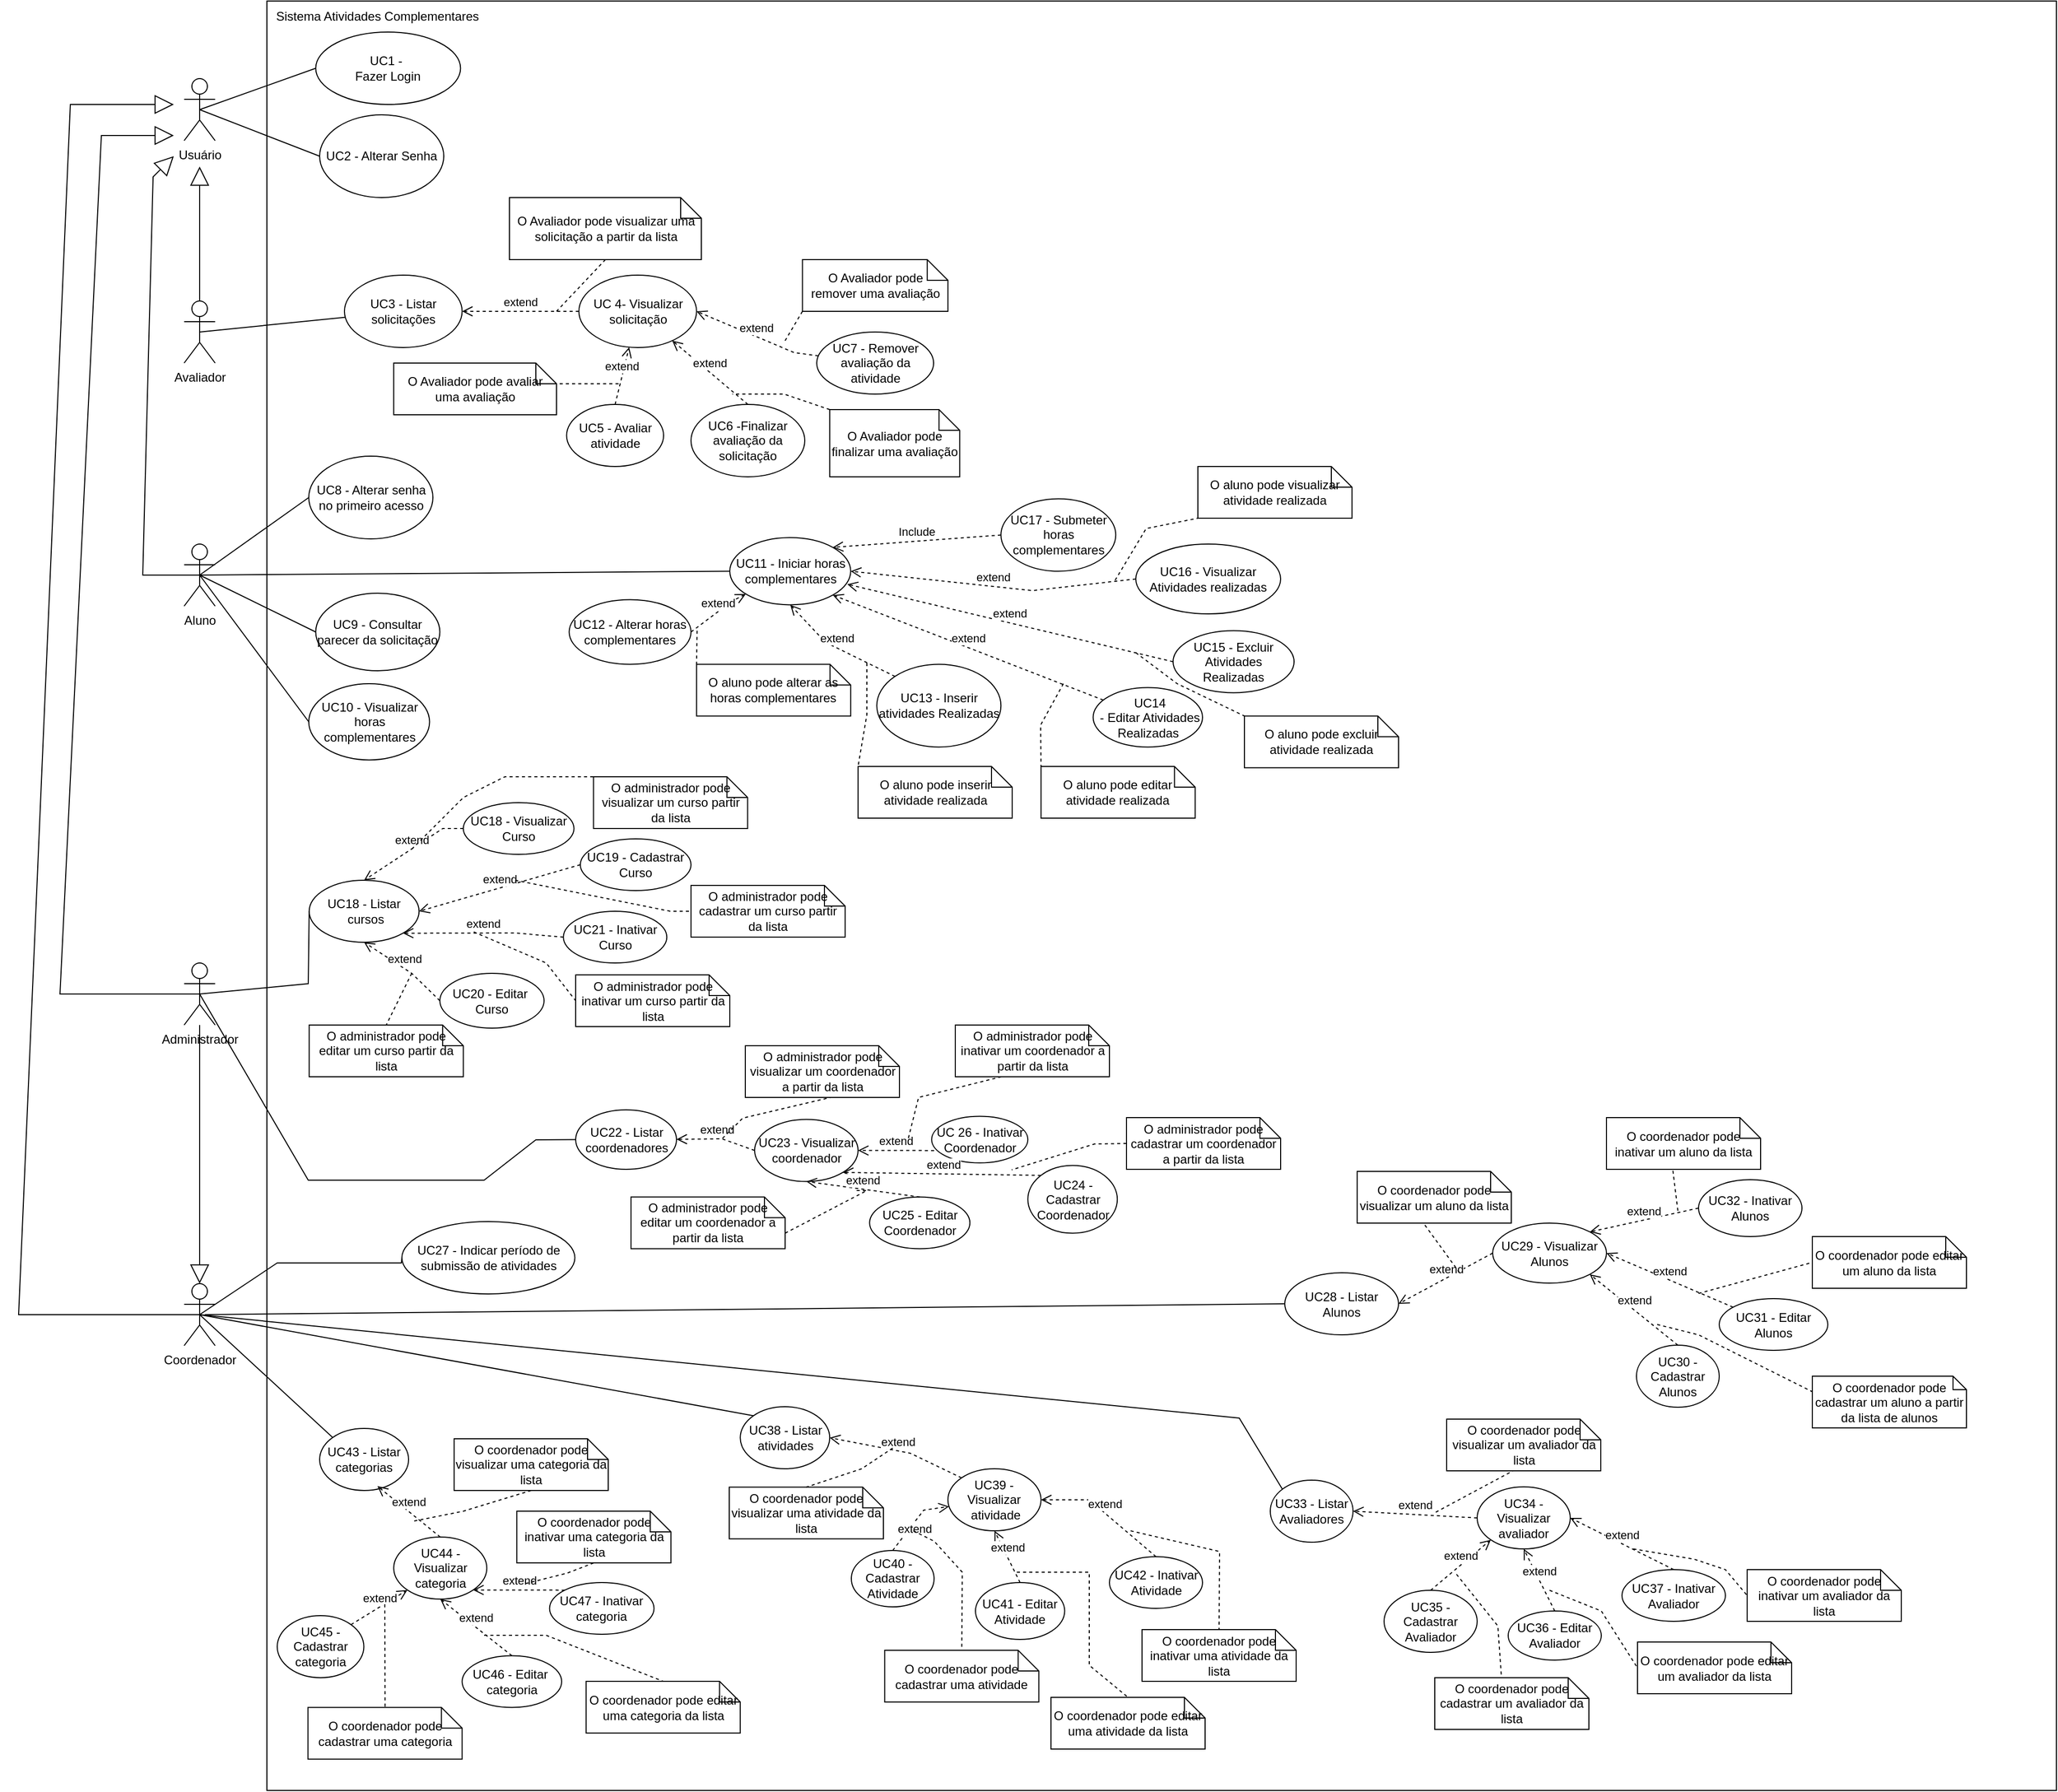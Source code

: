<mxfile version="26.2.14">
  <diagram name="Página-1" id="lKEfuA6IKY5HmcUoQjAZ">
    <mxGraphModel dx="1418" dy="1929" grid="1" gridSize="10" guides="1" tooltips="1" connect="1" arrows="1" fold="1" page="1" pageScale="1" pageWidth="827" pageHeight="1169" math="0" shadow="0">
      <root>
        <mxCell id="0" />
        <mxCell id="1" parent="0" />
        <mxCell id="CCGscqTeK3ZTNfMnBpyx-22" value="" style="whiteSpace=wrap;html=1;aspect=fixed;" parent="1" vertex="1">
          <mxGeometry x="320" y="-250" width="1730" height="1730" as="geometry" />
        </mxCell>
        <mxCell id="bWWshmXrRq2cFkP4rkLB-3" value="Aluno" style="shape=umlActor;verticalLabelPosition=bottom;verticalAlign=top;html=1;outlineConnect=0;" parent="1" vertex="1">
          <mxGeometry x="240" y="275" width="30" height="60" as="geometry" />
        </mxCell>
        <mxCell id="bWWshmXrRq2cFkP4rkLB-7" value="Administrador" style="shape=umlActor;verticalLabelPosition=bottom;verticalAlign=top;html=1;outlineConnect=0;" parent="1" vertex="1">
          <mxGeometry x="240" y="680" width="30" height="60" as="geometry" />
        </mxCell>
        <mxCell id="bWWshmXrRq2cFkP4rkLB-8" value="Coordenador" style="shape=umlActor;verticalLabelPosition=bottom;verticalAlign=top;html=1;outlineConnect=0;" parent="1" vertex="1">
          <mxGeometry x="240" y="990" width="30" height="60" as="geometry" />
        </mxCell>
        <mxCell id="bWWshmXrRq2cFkP4rkLB-11" value="Avaliador" style="shape=umlActor;verticalLabelPosition=bottom;verticalAlign=top;html=1;outlineConnect=0;" parent="1" vertex="1">
          <mxGeometry x="240" y="40" width="30" height="60" as="geometry" />
        </mxCell>
        <mxCell id="bWWshmXrRq2cFkP4rkLB-18" value="&lt;span style=&quot;background-color: transparent; color: light-dark(rgb(0, 0, 0), rgb(255, 255, 255));&quot;&gt;UC18&lt;/span&gt;&lt;span style=&quot;background-color: transparent; color: light-dark(rgb(0, 0, 0), rgb(255, 255, 255));&quot;&gt;&amp;nbsp;- Listar&lt;/span&gt;&lt;div&gt;&lt;div&gt;&lt;span style=&quot;background-color: transparent; color: light-dark(rgb(0, 0, 0), rgb(255, 255, 255));&quot;&gt;&amp;nbsp;cursos&lt;/span&gt;&lt;/div&gt;&lt;/div&gt;" style="ellipse;whiteSpace=wrap;html=1;" parent="1" vertex="1">
          <mxGeometry x="360.88" y="600" width="106.25" height="60" as="geometry" />
        </mxCell>
        <mxCell id="bWWshmXrRq2cFkP4rkLB-19" value="&lt;span style=&quot;background-color: transparent; color: light-dark(rgb(0, 0, 0), rgb(255, 255, 255));&quot;&gt;UC23 - Visualizar coordenador&lt;/span&gt;" style="ellipse;whiteSpace=wrap;html=1;" parent="1" vertex="1">
          <mxGeometry x="791.5" y="831.25" width="100" height="60" as="geometry" />
        </mxCell>
        <mxCell id="bWWshmXrRq2cFkP4rkLB-22" value="UC44 - Visualizar categoria" style="ellipse;whiteSpace=wrap;html=1;" parent="1" vertex="1">
          <mxGeometry x="442.62" y="1235" width="90" height="60" as="geometry" />
        </mxCell>
        <mxCell id="bWWshmXrRq2cFkP4rkLB-29" value="UC34 - Visualizar avaliador" style="ellipse;whiteSpace=wrap;html=1;" parent="1" vertex="1">
          <mxGeometry x="1490" y="1186.5" width="90" height="60" as="geometry" />
        </mxCell>
        <mxCell id="bWWshmXrRq2cFkP4rkLB-31" value="UC27&lt;span style=&quot;background-color: transparent; color: light-dark(rgb(0, 0, 0), rgb(255, 255, 255));&quot;&gt;&amp;nbsp;- Indicar período de submissão de atividades&lt;/span&gt;" style="ellipse;whiteSpace=wrap;html=1;" parent="1" vertex="1">
          <mxGeometry x="450.5" y="930" width="167.25" height="70" as="geometry" />
        </mxCell>
        <mxCell id="bWWshmXrRq2cFkP4rkLB-33" value="UC11 - Iniciar horas complementares" style="ellipse;whiteSpace=wrap;html=1;" parent="1" vertex="1">
          <mxGeometry x="767.5" y="268.75" width="116.88" height="65" as="geometry" />
        </mxCell>
        <mxCell id="bWWshmXrRq2cFkP4rkLB-35" value="UC3 - Listar solicitações" style="ellipse;whiteSpace=wrap;html=1;" parent="1" vertex="1">
          <mxGeometry x="394.99" y="15" width="113.75" height="70" as="geometry" />
        </mxCell>
        <mxCell id="uQtxAWWseBeDYJraRtTC-1" value="UC12 - Alterar horas complementares" style="ellipse;whiteSpace=wrap;html=1;" parent="1" vertex="1">
          <mxGeometry x="612.22" y="328.75" width="117.78" height="62.5" as="geometry" />
        </mxCell>
        <mxCell id="uQtxAWWseBeDYJraRtTC-7" value="UC17 - Submeter horas complementares" style="ellipse;whiteSpace=wrap;html=1;" parent="1" vertex="1">
          <mxGeometry x="1029.63" y="231.25" width="111" height="70" as="geometry" />
        </mxCell>
        <mxCell id="uQtxAWWseBeDYJraRtTC-9" value="UC22 - Listar coordenadores" style="ellipse;whiteSpace=wrap;html=1;" parent="1" vertex="1">
          <mxGeometry x="618.5" y="822" width="97.5" height="57.5" as="geometry" />
        </mxCell>
        <mxCell id="OMD0r5iE2W1QHZaav-Kl-3" value="" style="endArrow=none;html=1;rounded=0;entryX=0.5;entryY=0.5;entryDx=0;entryDy=0;entryPerimeter=0;" parent="1" source="bWWshmXrRq2cFkP4rkLB-35" target="bWWshmXrRq2cFkP4rkLB-11" edge="1">
          <mxGeometry width="50" height="50" relative="1" as="geometry">
            <mxPoint x="290" y="65" as="sourcePoint" />
            <mxPoint x="150" y="71" as="targetPoint" />
            <Array as="points" />
          </mxGeometry>
        </mxCell>
        <mxCell id="CCGscqTeK3ZTNfMnBpyx-1" value="UC5 - Avaliar atividade" style="ellipse;whiteSpace=wrap;html=1;" parent="1" vertex="1">
          <mxGeometry x="609.75" y="140" width="93.75" height="60" as="geometry" />
        </mxCell>
        <mxCell id="CCGscqTeK3ZTNfMnBpyx-2" value="UC6 -Finalizar avaliação da solicitação" style="ellipse;whiteSpace=wrap;html=1;" parent="1" vertex="1">
          <mxGeometry x="730" y="140" width="110" height="70" as="geometry" />
        </mxCell>
        <mxCell id="CCGscqTeK3ZTNfMnBpyx-3" value="UC7 - Remover avaliação da atividade" style="ellipse;whiteSpace=wrap;html=1;" parent="1" vertex="1">
          <mxGeometry x="851.55" y="70" width="113" height="60" as="geometry" />
        </mxCell>
        <mxCell id="-yoFwPvrBQscrRqspG_J-4" value="UC46 - Editar&amp;nbsp;&lt;div&gt;categoria&lt;/div&gt;" style="ellipse;whiteSpace=wrap;html=1;" parent="1" vertex="1">
          <mxGeometry x="508.74" y="1349.75" width="96.25" height="50" as="geometry" />
        </mxCell>
        <mxCell id="-yoFwPvrBQscrRqspG_J-5" value="UC45 - Cadastrar categoria" style="ellipse;whiteSpace=wrap;html=1;" parent="1" vertex="1">
          <mxGeometry x="330" y="1311" width="83.75" height="60" as="geometry" />
        </mxCell>
        <mxCell id="-yoFwPvrBQscrRqspG_J-6" value="&lt;div&gt;UC47 - Inativar categoria&lt;/div&gt;" style="ellipse;whiteSpace=wrap;html=1;" parent="1" vertex="1">
          <mxGeometry x="593.26" y="1279" width="101" height="50" as="geometry" />
        </mxCell>
        <mxCell id="-yoFwPvrBQscrRqspG_J-17" value="UC41 - Editar&lt;div&gt;Atividade&lt;/div&gt;" style="ellipse;whiteSpace=wrap;html=1;" parent="1" vertex="1">
          <mxGeometry x="1005" y="1279" width="86.25" height="55" as="geometry" />
        </mxCell>
        <mxCell id="-yoFwPvrBQscrRqspG_J-20" value="UC40 - Cadastrar&lt;div&gt;Atividade&lt;/div&gt;" style="ellipse;whiteSpace=wrap;html=1;" parent="1" vertex="1">
          <mxGeometry x="885" y="1248" width="80" height="54.5" as="geometry" />
        </mxCell>
        <mxCell id="-yoFwPvrBQscrRqspG_J-21" value="UC42 - Inativar&lt;br&gt;&lt;div&gt;Atividade&lt;/div&gt;" style="ellipse;whiteSpace=wrap;html=1;" parent="1" vertex="1">
          <mxGeometry x="1134.5" y="1254" width="90" height="50" as="geometry" />
        </mxCell>
        <mxCell id="-yoFwPvrBQscrRqspG_J-40" value="UC36 - Editar&lt;div&gt;Avaliador&lt;/div&gt;" style="ellipse;whiteSpace=wrap;html=1;" parent="1" vertex="1">
          <mxGeometry x="1520" y="1306.5" width="90" height="47.5" as="geometry" />
        </mxCell>
        <mxCell id="-yoFwPvrBQscrRqspG_J-41" value="UC35 - Cadastrar&lt;div&gt;Avaliador&lt;/div&gt;" style="ellipse;whiteSpace=wrap;html=1;" parent="1" vertex="1">
          <mxGeometry x="1400" y="1286.5" width="90" height="60" as="geometry" />
        </mxCell>
        <mxCell id="-yoFwPvrBQscrRqspG_J-42" value="UC37 - Inativar&lt;br&gt;&lt;div&gt;Avaliador&lt;/div&gt;" style="ellipse;whiteSpace=wrap;html=1;" parent="1" vertex="1">
          <mxGeometry x="1630" y="1266.5" width="100" height="50" as="geometry" />
        </mxCell>
        <mxCell id="-yoFwPvrBQscrRqspG_J-49" value="UC25 - Editar Coordenador" style="ellipse;whiteSpace=wrap;html=1;" parent="1" vertex="1">
          <mxGeometry x="902.64" y="906.25" width="97" height="50" as="geometry" />
        </mxCell>
        <mxCell id="-yoFwPvrBQscrRqspG_J-50" value="UC24 - Cadastrar Coordenador" style="ellipse;whiteSpace=wrap;html=1;" parent="1" vertex="1">
          <mxGeometry x="1055.64" y="875.75" width="86.5" height="65.5" as="geometry" />
        </mxCell>
        <mxCell id="-yoFwPvrBQscrRqspG_J-51" value="UC 26 - Inativar&lt;div&gt;&lt;span style=&quot;background-color: transparent; color: light-dark(rgb(0, 0, 0), rgb(255, 255, 255));&quot;&gt;Coordenador&lt;/span&gt;&lt;/div&gt;" style="ellipse;whiteSpace=wrap;html=1;" parent="1" vertex="1">
          <mxGeometry x="962.64" y="828.25" width="93" height="45" as="geometry" />
        </mxCell>
        <mxCell id="-yoFwPvrBQscrRqspG_J-60" value="UC20&lt;span style=&quot;background-color: transparent; color: light-dark(rgb(0, 0, 0), rgb(255, 255, 255));&quot;&gt;&amp;nbsp;- Editar&amp;nbsp;&lt;/span&gt;&lt;div&gt;&lt;div&gt;Curso&lt;/div&gt;&lt;/div&gt;" style="ellipse;whiteSpace=wrap;html=1;" parent="1" vertex="1">
          <mxGeometry x="487.22" y="690" width="100.75" height="53" as="geometry" />
        </mxCell>
        <mxCell id="-yoFwPvrBQscrRqspG_J-61" value="UC19&lt;span style=&quot;background-color: transparent; color: light-dark(rgb(0, 0, 0), rgb(255, 255, 255));&quot;&gt;&amp;nbsp;- Cadastrar&lt;/span&gt;&lt;div&gt;&lt;div&gt;Curso&lt;/div&gt;&lt;/div&gt;" style="ellipse;whiteSpace=wrap;html=1;" parent="1" vertex="1">
          <mxGeometry x="623" y="560" width="107" height="50" as="geometry" />
        </mxCell>
        <mxCell id="-yoFwPvrBQscrRqspG_J-62" value="UC21 - Inativar&lt;div&gt;&lt;div&gt;Curso&lt;/div&gt;&lt;/div&gt;" style="ellipse;whiteSpace=wrap;html=1;" parent="1" vertex="1">
          <mxGeometry x="606.63" y="630" width="100" height="50" as="geometry" />
        </mxCell>
        <mxCell id="-yoFwPvrBQscrRqspG_J-79" value="UC10 - Visualizar horas complementares" style="ellipse;whiteSpace=wrap;html=1;" parent="1" vertex="1">
          <mxGeometry x="360.5" y="410" width="116.75" height="73.75" as="geometry" />
        </mxCell>
        <mxCell id="gI51SIQM05FjkFTlWWCt-1" style="edgeStyle=orthogonalEdgeStyle;rounded=0;orthogonalLoop=1;jettySize=auto;html=1;exitX=0.5;exitY=1;exitDx=0;exitDy=0;" parent="1" edge="1">
          <mxGeometry relative="1" as="geometry">
            <mxPoint x="1098.37" y="-20.0" as="sourcePoint" />
            <mxPoint x="1098.37" y="-20.0" as="targetPoint" />
          </mxGeometry>
        </mxCell>
        <mxCell id="gI51SIQM05FjkFTlWWCt-9" value="UC9 - Consultar parecer da solicitação" style="ellipse;whiteSpace=wrap;html=1;" parent="1" vertex="1">
          <mxGeometry x="367.22" y="322.5" width="120" height="75" as="geometry" />
        </mxCell>
        <mxCell id="9pl-VTxWgK47KkGAngoo-16" value="Sistema Atividades Complementares" style="text;html=1;align=center;verticalAlign=middle;whiteSpace=wrap;rounded=0;" parent="1" vertex="1">
          <mxGeometry x="322.22" y="-250" width="210" height="30" as="geometry" />
        </mxCell>
        <mxCell id="8u0rH5F0qFCnxMerEPqZ-1" value="Usuário" style="shape=umlActor;verticalLabelPosition=bottom;verticalAlign=top;html=1;outlineConnect=0;" parent="1" vertex="1">
          <mxGeometry x="240" y="-175" width="30" height="60" as="geometry" />
        </mxCell>
        <mxCell id="8u0rH5F0qFCnxMerEPqZ-4" value="UC13 - Inserir atividades Realizadas" style="ellipse;whiteSpace=wrap;html=1;" parent="1" vertex="1">
          <mxGeometry x="909.63" y="391.25" width="120" height="80" as="geometry" />
        </mxCell>
        <mxCell id="8u0rH5F0qFCnxMerEPqZ-11" value="UC29 - Visualizar Alunos" style="ellipse;whiteSpace=wrap;html=1;" parent="1" vertex="1">
          <mxGeometry x="1505" y="931.5" width="110" height="58" as="geometry" />
        </mxCell>
        <mxCell id="8u0rH5F0qFCnxMerEPqZ-13" value="UC31 - Editar&lt;div&gt;Alunos&lt;/div&gt;" style="ellipse;whiteSpace=wrap;html=1;" parent="1" vertex="1">
          <mxGeometry x="1724" y="1004.5" width="105" height="50" as="geometry" />
        </mxCell>
        <mxCell id="8u0rH5F0qFCnxMerEPqZ-14" value="UC30 - Cadastrar&lt;div&gt;Alunos&lt;/div&gt;" style="ellipse;whiteSpace=wrap;html=1;" parent="1" vertex="1">
          <mxGeometry x="1644" y="1049.5" width="80" height="60" as="geometry" />
        </mxCell>
        <mxCell id="8u0rH5F0qFCnxMerEPqZ-15" value="UC32 - Inativar&lt;div&gt;Alunos&lt;/div&gt;" style="ellipse;whiteSpace=wrap;html=1;" parent="1" vertex="1">
          <mxGeometry x="1704" y="889.5" width="100" height="55" as="geometry" />
        </mxCell>
        <mxCell id="8u0rH5F0qFCnxMerEPqZ-26" value="&amp;nbsp;UC14&lt;div&gt;&amp;nbsp;- Editar Atividades Realizadas&lt;/div&gt;" style="ellipse;whiteSpace=wrap;html=1;" parent="1" vertex="1">
          <mxGeometry x="1118.75" y="413.75" width="105.75" height="57.5" as="geometry" />
        </mxCell>
        <mxCell id="8u0rH5F0qFCnxMerEPqZ-27" value="UC16 - Visualizar Atividades realizadas" style="ellipse;whiteSpace=wrap;html=1;" parent="1" vertex="1">
          <mxGeometry x="1160" y="275" width="140" height="67.5" as="geometry" />
        </mxCell>
        <mxCell id="8u0rH5F0qFCnxMerEPqZ-28" value="UC15 - Excluir Atividades Realizadas" style="ellipse;whiteSpace=wrap;html=1;" parent="1" vertex="1">
          <mxGeometry x="1196.02" y="358.75" width="117" height="60" as="geometry" />
        </mxCell>
        <mxCell id="8u0rH5F0qFCnxMerEPqZ-39" value="UC1 -&amp;nbsp;&lt;div&gt;Fazer Login&lt;/div&gt;" style="ellipse;whiteSpace=wrap;html=1;" parent="1" vertex="1">
          <mxGeometry x="367.22" y="-220" width="140" height="70" as="geometry" />
        </mxCell>
        <mxCell id="2doU3As-oRjPvJJeiD76-1" value="UC 4- Visualizar solicitação" style="ellipse;whiteSpace=wrap;html=1;" parent="1" vertex="1">
          <mxGeometry x="621.63" y="15" width="113.75" height="70" as="geometry" />
        </mxCell>
        <mxCell id="2doU3As-oRjPvJJeiD76-4" value="e&lt;span style=&quot;background-color: light-dark(#ffffff, var(--ge-dark-color, #121212)); color: light-dark(rgb(0, 0, 0), rgb(255, 255, 255));&quot;&gt;xtend&lt;/span&gt;" style="html=1;verticalAlign=bottom;endArrow=open;dashed=1;endSize=8;curved=0;rounded=0;entryX=1;entryY=0.5;entryDx=0;entryDy=0;" parent="1" source="CCGscqTeK3ZTNfMnBpyx-3" target="2doU3As-oRjPvJJeiD76-1" edge="1">
          <mxGeometry relative="1" as="geometry">
            <mxPoint x="870" y="600" as="sourcePoint" />
            <mxPoint x="790" y="600" as="targetPoint" />
            <Array as="points">
              <mxPoint x="830" y="90" />
            </Array>
          </mxGeometry>
        </mxCell>
        <mxCell id="2doU3As-oRjPvJJeiD76-5" value="extend" style="html=1;verticalAlign=bottom;endArrow=open;dashed=1;endSize=8;curved=0;rounded=0;exitX=0.5;exitY=0;exitDx=0;exitDy=0;" parent="1" source="CCGscqTeK3ZTNfMnBpyx-2" target="2doU3As-oRjPvJJeiD76-1" edge="1">
          <mxGeometry relative="1" as="geometry">
            <mxPoint x="870" y="600" as="sourcePoint" />
            <mxPoint x="790" y="600" as="targetPoint" />
          </mxGeometry>
        </mxCell>
        <mxCell id="2doU3As-oRjPvJJeiD76-6" value="extend" style="html=1;verticalAlign=bottom;endArrow=open;dashed=1;endSize=8;curved=0;rounded=0;exitX=0.5;exitY=0;exitDx=0;exitDy=0;" parent="1" source="CCGscqTeK3ZTNfMnBpyx-1" target="2doU3As-oRjPvJJeiD76-1" edge="1">
          <mxGeometry x="-0.006" relative="1" as="geometry">
            <mxPoint x="870" y="600" as="sourcePoint" />
            <mxPoint x="790" y="600" as="targetPoint" />
            <mxPoint as="offset" />
          </mxGeometry>
        </mxCell>
        <mxCell id="2doU3As-oRjPvJJeiD76-9" value="" style="endArrow=none;html=1;rounded=0;exitX=0.5;exitY=0.5;exitDx=0;exitDy=0;exitPerimeter=0;entryX=0;entryY=0.5;entryDx=0;entryDy=0;" parent="1" source="bWWshmXrRq2cFkP4rkLB-3" target="bWWshmXrRq2cFkP4rkLB-33" edge="1">
          <mxGeometry width="50" height="50" relative="1" as="geometry">
            <mxPoint x="800" y="630" as="sourcePoint" />
            <mxPoint x="850" y="580" as="targetPoint" />
            <Array as="points" />
          </mxGeometry>
        </mxCell>
        <mxCell id="2doU3As-oRjPvJJeiD76-10" value="extend" style="html=1;verticalAlign=bottom;endArrow=open;dashed=1;endSize=8;curved=0;rounded=0;exitX=1;exitY=0.5;exitDx=0;exitDy=0;" parent="1" source="uQtxAWWseBeDYJraRtTC-1" target="bWWshmXrRq2cFkP4rkLB-33" edge="1">
          <mxGeometry relative="1" as="geometry">
            <mxPoint x="1667.38" y="468.75" as="sourcePoint" />
            <mxPoint x="1587.38" y="468.75" as="targetPoint" />
            <Array as="points">
              <mxPoint x="770" y="330" />
            </Array>
          </mxGeometry>
        </mxCell>
        <mxCell id="2doU3As-oRjPvJJeiD76-11" value="extend" style="html=1;verticalAlign=bottom;endArrow=open;dashed=1;endSize=8;curved=0;rounded=0;entryX=0.5;entryY=1;entryDx=0;entryDy=0;exitX=0;exitY=0;exitDx=0;exitDy=0;" parent="1" source="8u0rH5F0qFCnxMerEPqZ-4" target="bWWshmXrRq2cFkP4rkLB-33" edge="1">
          <mxGeometry relative="1" as="geometry">
            <mxPoint x="1667.38" y="468.75" as="sourcePoint" />
            <mxPoint x="1587.38" y="468.75" as="targetPoint" />
            <Array as="points">
              <mxPoint x="860" y="370" />
            </Array>
          </mxGeometry>
        </mxCell>
        <mxCell id="2doU3As-oRjPvJJeiD76-14" value="extend" style="html=1;verticalAlign=bottom;endArrow=open;dashed=1;endSize=8;curved=0;rounded=0;entryX=1;entryY=1;entryDx=0;entryDy=0;" parent="1" source="8u0rH5F0qFCnxMerEPqZ-26" target="bWWshmXrRq2cFkP4rkLB-33" edge="1">
          <mxGeometry relative="1" as="geometry">
            <mxPoint x="1667.38" y="538.75" as="sourcePoint" />
            <mxPoint x="1587.38" y="538.75" as="targetPoint" />
          </mxGeometry>
        </mxCell>
        <mxCell id="2doU3As-oRjPvJJeiD76-15" value="extend" style="html=1;verticalAlign=bottom;endArrow=open;dashed=1;endSize=8;curved=0;rounded=0;exitX=0;exitY=0.5;exitDx=0;exitDy=0;entryX=0.972;entryY=0.694;entryDx=0;entryDy=0;entryPerimeter=0;" parent="1" source="8u0rH5F0qFCnxMerEPqZ-28" target="bWWshmXrRq2cFkP4rkLB-33" edge="1">
          <mxGeometry x="0.004" relative="1" as="geometry">
            <mxPoint x="1667.38" y="538.75" as="sourcePoint" />
            <mxPoint x="1327.38" y="238.75" as="targetPoint" />
            <mxPoint as="offset" />
          </mxGeometry>
        </mxCell>
        <mxCell id="2doU3As-oRjPvJJeiD76-16" value="extend" style="html=1;verticalAlign=bottom;endArrow=open;dashed=1;endSize=8;curved=0;rounded=0;exitX=0;exitY=0.5;exitDx=0;exitDy=0;entryX=1;entryY=0.5;entryDx=0;entryDy=0;" parent="1" source="8u0rH5F0qFCnxMerEPqZ-27" target="bWWshmXrRq2cFkP4rkLB-33" edge="1">
          <mxGeometry relative="1" as="geometry">
            <mxPoint x="1667.38" y="538.75" as="sourcePoint" />
            <mxPoint x="1587.38" y="538.75" as="targetPoint" />
            <Array as="points">
              <mxPoint x="1060" y="320" />
            </Array>
          </mxGeometry>
        </mxCell>
        <mxCell id="2doU3As-oRjPvJJeiD76-19" value="" style="endArrow=none;html=1;rounded=0;exitX=0.5;exitY=0.5;exitDx=0;exitDy=0;exitPerimeter=0;entryX=0;entryY=0.5;entryDx=0;entryDy=0;" parent="1" source="bWWshmXrRq2cFkP4rkLB-3" target="gI51SIQM05FjkFTlWWCt-9" edge="1">
          <mxGeometry width="50" height="50" relative="1" as="geometry">
            <mxPoint x="800" y="690" as="sourcePoint" />
            <mxPoint x="850" y="640" as="targetPoint" />
          </mxGeometry>
        </mxCell>
        <mxCell id="2doU3As-oRjPvJJeiD76-20" value="" style="endArrow=none;html=1;rounded=0;exitX=0.5;exitY=0.5;exitDx=0;exitDy=0;exitPerimeter=0;entryX=0;entryY=0.5;entryDx=0;entryDy=0;" parent="1" source="bWWshmXrRq2cFkP4rkLB-3" target="-yoFwPvrBQscrRqspG_J-79" edge="1">
          <mxGeometry width="50" height="50" relative="1" as="geometry">
            <mxPoint x="800" y="690" as="sourcePoint" />
            <mxPoint x="850" y="640" as="targetPoint" />
          </mxGeometry>
        </mxCell>
        <mxCell id="2doU3As-oRjPvJJeiD76-27" value="" style="endArrow=none;html=1;rounded=0;entryX=0;entryY=0.5;entryDx=0;entryDy=0;exitX=0.5;exitY=0.5;exitDx=0;exitDy=0;exitPerimeter=0;" parent="1" source="bWWshmXrRq2cFkP4rkLB-7" target="uQtxAWWseBeDYJraRtTC-9" edge="1">
          <mxGeometry width="50" height="50" relative="1" as="geometry">
            <mxPoint x="800" y="810" as="sourcePoint" />
            <mxPoint x="850" y="760" as="targetPoint" />
            <Array as="points">
              <mxPoint x="360" y="890" />
              <mxPoint x="530" y="890" />
              <mxPoint x="580" y="851" />
            </Array>
          </mxGeometry>
        </mxCell>
        <mxCell id="2doU3As-oRjPvJJeiD76-29" value="extend" style="html=1;verticalAlign=bottom;endArrow=open;dashed=1;endSize=8;curved=0;rounded=0;entryX=1;entryY=0.5;entryDx=0;entryDy=0;exitX=0.026;exitY=0.735;exitDx=0;exitDy=0;exitPerimeter=0;" parent="1" source="-yoFwPvrBQscrRqspG_J-51" target="bWWshmXrRq2cFkP4rkLB-19" edge="1">
          <mxGeometry relative="1" as="geometry">
            <mxPoint x="1122.64" y="826.25" as="sourcePoint" />
            <mxPoint x="1042.64" y="826.25" as="targetPoint" />
          </mxGeometry>
        </mxCell>
        <mxCell id="2doU3As-oRjPvJJeiD76-30" value="extend" style="html=1;verticalAlign=bottom;endArrow=open;dashed=1;endSize=8;curved=0;rounded=0;entryX=1;entryY=1;entryDx=0;entryDy=0;exitX=0;exitY=0;exitDx=0;exitDy=0;" parent="1" source="-yoFwPvrBQscrRqspG_J-50" target="bWWshmXrRq2cFkP4rkLB-19" edge="1">
          <mxGeometry x="-0.011" relative="1" as="geometry">
            <mxPoint x="1122.64" y="826.25" as="sourcePoint" />
            <mxPoint x="1042.64" y="826.25" as="targetPoint" />
            <mxPoint as="offset" />
          </mxGeometry>
        </mxCell>
        <mxCell id="2doU3As-oRjPvJJeiD76-31" value="extend" style="html=1;verticalAlign=bottom;endArrow=open;dashed=1;endSize=8;curved=0;rounded=0;entryX=0.5;entryY=1;entryDx=0;entryDy=0;exitX=0.5;exitY=0;exitDx=0;exitDy=0;" parent="1" source="-yoFwPvrBQscrRqspG_J-49" target="bWWshmXrRq2cFkP4rkLB-19" edge="1">
          <mxGeometry relative="1" as="geometry">
            <mxPoint x="1122.64" y="826.25" as="sourcePoint" />
            <mxPoint x="1042.64" y="826.25" as="targetPoint" />
          </mxGeometry>
        </mxCell>
        <mxCell id="2doU3As-oRjPvJJeiD76-32" value="" style="endArrow=none;html=1;rounded=0;exitX=0.5;exitY=0.5;exitDx=0;exitDy=0;exitPerimeter=0;entryX=0;entryY=0.5;entryDx=0;entryDy=0;" parent="1" source="bWWshmXrRq2cFkP4rkLB-7" target="bWWshmXrRq2cFkP4rkLB-18" edge="1">
          <mxGeometry width="50" height="50" relative="1" as="geometry">
            <mxPoint x="800" y="810" as="sourcePoint" />
            <mxPoint x="850" y="760" as="targetPoint" />
            <Array as="points">
              <mxPoint x="360" y="700" />
            </Array>
          </mxGeometry>
        </mxCell>
        <mxCell id="2doU3As-oRjPvJJeiD76-34" value="extend" style="html=1;verticalAlign=bottom;endArrow=open;dashed=1;endSize=8;curved=0;rounded=0;entryX=0.5;entryY=1;entryDx=0;entryDy=0;exitX=0;exitY=0.5;exitDx=0;exitDy=0;" parent="1" source="-yoFwPvrBQscrRqspG_J-60" target="bWWshmXrRq2cFkP4rkLB-18" edge="1">
          <mxGeometry relative="1" as="geometry">
            <mxPoint x="1320.5" y="751.25" as="sourcePoint" />
            <mxPoint x="1240.5" y="751.25" as="targetPoint" />
            <Array as="points">
              <mxPoint x="460" y="690" />
            </Array>
          </mxGeometry>
        </mxCell>
        <mxCell id="2doU3As-oRjPvJJeiD76-35" value="extend" style="html=1;verticalAlign=bottom;endArrow=open;dashed=1;endSize=8;curved=0;rounded=0;entryX=1;entryY=1;entryDx=0;entryDy=0;exitX=0;exitY=0.5;exitDx=0;exitDy=0;" parent="1" source="-yoFwPvrBQscrRqspG_J-62" target="bWWshmXrRq2cFkP4rkLB-18" edge="1">
          <mxGeometry x="0.005" relative="1" as="geometry">
            <mxPoint x="982.5" y="655" as="sourcePoint" />
            <mxPoint x="1240.5" y="751.25" as="targetPoint" />
            <mxPoint as="offset" />
            <Array as="points">
              <mxPoint x="560" y="651" />
            </Array>
          </mxGeometry>
        </mxCell>
        <mxCell id="2doU3As-oRjPvJJeiD76-41" value="extend" style="html=1;verticalAlign=bottom;endArrow=open;dashed=1;endSize=8;curved=0;rounded=0;exitX=0.5;exitY=0;exitDx=0;exitDy=0;entryX=0.5;entryY=1;entryDx=0;entryDy=0;" parent="1" source="-yoFwPvrBQscrRqspG_J-4" target="bWWshmXrRq2cFkP4rkLB-22" edge="1">
          <mxGeometry x="0.018" relative="1" as="geometry">
            <mxPoint x="952.87" y="1154.75" as="sourcePoint" />
            <mxPoint x="569.11" y="1294.75" as="targetPoint" />
            <mxPoint as="offset" />
          </mxGeometry>
        </mxCell>
        <mxCell id="2doU3As-oRjPvJJeiD76-42" value="extend" style="html=1;verticalAlign=bottom;endArrow=open;dashed=1;endSize=8;curved=0;rounded=0;exitX=1;exitY=0;exitDx=0;exitDy=0;entryX=0;entryY=1;entryDx=0;entryDy=0;" parent="1" source="-yoFwPvrBQscrRqspG_J-5" target="bWWshmXrRq2cFkP4rkLB-22" edge="1">
          <mxGeometry relative="1" as="geometry">
            <mxPoint x="871.38" y="1155" as="sourcePoint" />
            <mxPoint x="791.38" y="1155" as="targetPoint" />
          </mxGeometry>
        </mxCell>
        <mxCell id="2doU3As-oRjPvJJeiD76-43" value="extend" style="html=1;verticalAlign=bottom;endArrow=open;dashed=1;endSize=8;curved=0;rounded=0;exitX=0;exitY=0;exitDx=0;exitDy=0;entryX=1;entryY=1;entryDx=0;entryDy=0;" parent="1" source="-yoFwPvrBQscrRqspG_J-6" target="bWWshmXrRq2cFkP4rkLB-22" edge="1">
          <mxGeometry relative="1" as="geometry">
            <mxPoint x="535.66" y="1303" as="sourcePoint" />
            <mxPoint x="464.1" y="1239.213" as="targetPoint" />
          </mxGeometry>
        </mxCell>
        <mxCell id="2doU3As-oRjPvJJeiD76-44" value="" style="endArrow=none;html=1;rounded=0;exitX=0.5;exitY=0.5;exitDx=0;exitDy=0;exitPerimeter=0;entryX=0;entryY=0;entryDx=0;entryDy=0;" parent="1" source="bWWshmXrRq2cFkP4rkLB-8" target="2doU3As-oRjPvJJeiD76-75" edge="1">
          <mxGeometry width="50" height="50" relative="1" as="geometry">
            <mxPoint x="500" y="1039" as="sourcePoint" />
            <mxPoint x="785" y="1149" as="targetPoint" />
          </mxGeometry>
        </mxCell>
        <mxCell id="2doU3As-oRjPvJJeiD76-45" value="extend" style="html=1;verticalAlign=bottom;endArrow=open;dashed=1;endSize=8;curved=0;rounded=0;exitX=0.5;exitY=0;exitDx=0;exitDy=0;entryX=0.5;entryY=1;entryDx=0;entryDy=0;" parent="1" source="-yoFwPvrBQscrRqspG_J-17" target="bWWshmXrRq2cFkP4rkLB-23" edge="1">
          <mxGeometry relative="1" as="geometry">
            <mxPoint x="1112.31" y="1009.5" as="sourcePoint" />
            <mxPoint x="1032.31" y="1009.5" as="targetPoint" />
          </mxGeometry>
        </mxCell>
        <mxCell id="2doU3As-oRjPvJJeiD76-47" value="extend" style="html=1;verticalAlign=bottom;endArrow=open;dashed=1;endSize=8;curved=0;rounded=0;exitX=0.5;exitY=0;exitDx=0;exitDy=0;" parent="1" source="-yoFwPvrBQscrRqspG_J-21" target="bWWshmXrRq2cFkP4rkLB-23" edge="1">
          <mxGeometry relative="1" as="geometry">
            <mxPoint x="1112.31" y="1009.5" as="sourcePoint" />
            <mxPoint x="1032.31" y="1009.5" as="targetPoint" />
            <Array as="points">
              <mxPoint x="1115" y="1199" />
            </Array>
          </mxGeometry>
        </mxCell>
        <mxCell id="2doU3As-oRjPvJJeiD76-48" value="" style="endArrow=none;html=1;rounded=0;exitX=0.5;exitY=0.5;exitDx=0;exitDy=0;exitPerimeter=0;entryX=0;entryY=0;entryDx=0;entryDy=0;" parent="1" source="bWWshmXrRq2cFkP4rkLB-8" target="2doU3As-oRjPvJJeiD76-77" edge="1">
          <mxGeometry width="50" height="50" relative="1" as="geometry">
            <mxPoint x="800" y="1160" as="sourcePoint" />
            <mxPoint x="870" y="1170" as="targetPoint" />
            <Array as="points">
              <mxPoint x="1260" y="1120" />
            </Array>
          </mxGeometry>
        </mxCell>
        <mxCell id="2doU3As-oRjPvJJeiD76-50" value="extend" style="html=1;verticalAlign=bottom;endArrow=open;dashed=1;endSize=8;curved=0;rounded=0;exitX=0.5;exitY=0;exitDx=0;exitDy=0;entryX=0.5;entryY=1;entryDx=0;entryDy=0;" parent="1" source="-yoFwPvrBQscrRqspG_J-40" target="bWWshmXrRq2cFkP4rkLB-29" edge="1">
          <mxGeometry x="0.004" relative="1" as="geometry">
            <mxPoint x="1250" y="1226.5" as="sourcePoint" />
            <mxPoint x="1490" y="1236.5" as="targetPoint" />
            <mxPoint as="offset" />
          </mxGeometry>
        </mxCell>
        <mxCell id="2doU3As-oRjPvJJeiD76-51" value="extend" style="html=1;verticalAlign=bottom;endArrow=open;dashed=1;endSize=8;curved=0;rounded=0;exitX=0.5;exitY=0;exitDx=0;exitDy=0;entryX=0;entryY=1;entryDx=0;entryDy=0;" parent="1" source="-yoFwPvrBQscrRqspG_J-41" target="bWWshmXrRq2cFkP4rkLB-29" edge="1">
          <mxGeometry relative="1" as="geometry">
            <mxPoint x="1250" y="1226.5" as="sourcePoint" />
            <mxPoint x="1535" y="1266.5" as="targetPoint" />
          </mxGeometry>
        </mxCell>
        <mxCell id="2doU3As-oRjPvJJeiD76-52" value="extend" style="html=1;verticalAlign=bottom;endArrow=open;dashed=1;endSize=8;curved=0;rounded=0;exitX=0.5;exitY=0;exitDx=0;exitDy=0;entryX=1;entryY=0.5;entryDx=0;entryDy=0;" parent="1" source="-yoFwPvrBQscrRqspG_J-42" target="bWWshmXrRq2cFkP4rkLB-29" edge="1">
          <mxGeometry x="-0.005" relative="1" as="geometry">
            <mxPoint x="1250" y="1226.5" as="sourcePoint" />
            <mxPoint x="1580" y="1236.5" as="targetPoint" />
            <mxPoint as="offset" />
          </mxGeometry>
        </mxCell>
        <mxCell id="2doU3As-oRjPvJJeiD76-55" value="" style="endArrow=none;html=1;rounded=0;entryX=0;entryY=0.5;entryDx=0;entryDy=0;" parent="1" target="2doU3As-oRjPvJJeiD76-79" edge="1">
          <mxGeometry width="50" height="50" relative="1" as="geometry">
            <mxPoint x="260" y="1020" as="sourcePoint" />
            <mxPoint x="1234" y="989.5" as="targetPoint" />
          </mxGeometry>
        </mxCell>
        <mxCell id="2doU3As-oRjPvJJeiD76-56" value="extend" style="html=1;verticalAlign=bottom;endArrow=open;dashed=1;endSize=8;curved=0;rounded=0;entryX=1;entryY=0.5;entryDx=0;entryDy=0;" parent="1" source="8u0rH5F0qFCnxMerEPqZ-13" target="8u0rH5F0qFCnxMerEPqZ-11" edge="1">
          <mxGeometry relative="1" as="geometry">
            <mxPoint x="1134" y="999.5" as="sourcePoint" />
            <mxPoint x="1054" y="999.5" as="targetPoint" />
          </mxGeometry>
        </mxCell>
        <mxCell id="2doU3As-oRjPvJJeiD76-57" value="extend" style="html=1;verticalAlign=bottom;endArrow=open;dashed=1;endSize=8;curved=0;rounded=0;exitX=0.5;exitY=0;exitDx=0;exitDy=0;entryX=1;entryY=1;entryDx=0;entryDy=0;" parent="1" source="8u0rH5F0qFCnxMerEPqZ-14" target="8u0rH5F0qFCnxMerEPqZ-11" edge="1">
          <mxGeometry relative="1" as="geometry">
            <mxPoint x="1134" y="999.5" as="sourcePoint" />
            <mxPoint x="1054" y="999.5" as="targetPoint" />
          </mxGeometry>
        </mxCell>
        <mxCell id="2doU3As-oRjPvJJeiD76-58" value="extend" style="html=1;verticalAlign=bottom;endArrow=open;dashed=1;endSize=8;curved=0;rounded=0;exitX=0;exitY=0.5;exitDx=0;exitDy=0;entryX=1;entryY=0;entryDx=0;entryDy=0;" parent="1" source="8u0rH5F0qFCnxMerEPqZ-15" target="8u0rH5F0qFCnxMerEPqZ-11" edge="1">
          <mxGeometry relative="1" as="geometry">
            <mxPoint x="1134" y="999.5" as="sourcePoint" />
            <mxPoint x="1054" y="999.5" as="targetPoint" />
          </mxGeometry>
        </mxCell>
        <mxCell id="2doU3As-oRjPvJJeiD76-59" value="UC8 - Alterar senha no primeiro acesso" style="ellipse;whiteSpace=wrap;html=1;" parent="1" vertex="1">
          <mxGeometry x="360.5" y="190" width="120" height="80" as="geometry" />
        </mxCell>
        <mxCell id="2doU3As-oRjPvJJeiD76-60" value="" style="endArrow=none;html=1;rounded=0;exitX=0.5;exitY=0.5;exitDx=0;exitDy=0;exitPerimeter=0;entryX=0;entryY=0.5;entryDx=0;entryDy=0;" parent="1" source="bWWshmXrRq2cFkP4rkLB-3" target="2doU3As-oRjPvJJeiD76-59" edge="1">
          <mxGeometry width="50" height="50" relative="1" as="geometry">
            <mxPoint x="800" y="490" as="sourcePoint" />
            <mxPoint x="850" y="440" as="targetPoint" />
          </mxGeometry>
        </mxCell>
        <mxCell id="2doU3As-oRjPvJJeiD76-63" value="" style="endArrow=none;html=1;rounded=0;exitX=0.5;exitY=0.5;exitDx=0;exitDy=0;exitPerimeter=0;entryX=0;entryY=0.5;entryDx=0;entryDy=0;" parent="1" source="8u0rH5F0qFCnxMerEPqZ-1" target="8u0rH5F0qFCnxMerEPqZ-39" edge="1">
          <mxGeometry width="50" height="50" relative="1" as="geometry">
            <mxPoint x="580" y="250" as="sourcePoint" />
            <mxPoint x="630" y="200" as="targetPoint" />
          </mxGeometry>
        </mxCell>
        <mxCell id="2doU3As-oRjPvJJeiD76-65" value="" style="endArrow=block;endSize=16;endFill=0;html=1;rounded=0;exitX=0.5;exitY=0.5;exitDx=0;exitDy=0;exitPerimeter=0;" parent="1" source="bWWshmXrRq2cFkP4rkLB-3" edge="1">
          <mxGeometry x="-0.003" width="160" relative="1" as="geometry">
            <mxPoint x="520" y="350" as="sourcePoint" />
            <mxPoint x="230" y="-100" as="targetPoint" />
            <Array as="points">
              <mxPoint x="200" y="305" />
              <mxPoint x="210" y="-80" />
            </Array>
            <mxPoint as="offset" />
          </mxGeometry>
        </mxCell>
        <mxCell id="2doU3As-oRjPvJJeiD76-66" value="" style="endArrow=block;endSize=16;endFill=0;html=1;rounded=0;exitX=0.5;exitY=0.5;exitDx=0;exitDy=0;exitPerimeter=0;" parent="1" source="bWWshmXrRq2cFkP4rkLB-7" edge="1">
          <mxGeometry width="160" relative="1" as="geometry">
            <mxPoint x="520" y="460" as="sourcePoint" />
            <mxPoint x="230" y="-120" as="targetPoint" />
            <Array as="points">
              <mxPoint x="120" y="710" />
              <mxPoint x="160" y="-120" />
            </Array>
          </mxGeometry>
        </mxCell>
        <mxCell id="2doU3As-oRjPvJJeiD76-67" value="" style="endArrow=block;endSize=16;endFill=0;html=1;rounded=0;exitX=0.5;exitY=0.5;exitDx=0;exitDy=0;exitPerimeter=0;" parent="1" source="bWWshmXrRq2cFkP4rkLB-8" edge="1">
          <mxGeometry width="160" relative="1" as="geometry">
            <mxPoint x="520" y="580" as="sourcePoint" />
            <mxPoint x="230" y="-150" as="targetPoint" />
            <Array as="points">
              <mxPoint x="80" y="1020" />
              <mxPoint x="130" y="-150" />
            </Array>
          </mxGeometry>
        </mxCell>
        <mxCell id="2doU3As-oRjPvJJeiD76-68" value="" style="endArrow=block;endSize=16;endFill=0;html=1;rounded=0;entryX=0.5;entryY=0;entryDx=0;entryDy=0;entryPerimeter=0;" parent="1" source="bWWshmXrRq2cFkP4rkLB-7" target="bWWshmXrRq2cFkP4rkLB-8" edge="1">
          <mxGeometry width="160" relative="1" as="geometry">
            <mxPoint x="520" y="700" as="sourcePoint" />
            <mxPoint x="680" y="700" as="targetPoint" />
          </mxGeometry>
        </mxCell>
        <mxCell id="2doU3As-oRjPvJJeiD76-69" value="UC43 - Listar categorias" style="ellipse;whiteSpace=wrap;html=1;" parent="1" vertex="1">
          <mxGeometry x="371" y="1130" width="86" height="60" as="geometry" />
        </mxCell>
        <mxCell id="2doU3As-oRjPvJJeiD76-70" value="" style="endArrow=none;html=1;rounded=0;exitX=0.5;exitY=0.5;exitDx=0;exitDy=0;exitPerimeter=0;entryX=0;entryY=0;entryDx=0;entryDy=0;" parent="1" source="bWWshmXrRq2cFkP4rkLB-8" target="2doU3As-oRjPvJJeiD76-69" edge="1">
          <mxGeometry width="50" height="50" relative="1" as="geometry">
            <mxPoint x="580" y="1310" as="sourcePoint" />
            <mxPoint x="630" y="1260" as="targetPoint" />
          </mxGeometry>
        </mxCell>
        <mxCell id="2doU3As-oRjPvJJeiD76-71" value="extend" style="html=1;verticalAlign=bottom;endArrow=open;dashed=1;endSize=8;curved=0;rounded=0;entryX=0.65;entryY=0.93;entryDx=0;entryDy=0;entryPerimeter=0;exitX=0.5;exitY=0;exitDx=0;exitDy=0;" parent="1" source="bWWshmXrRq2cFkP4rkLB-22" target="2doU3As-oRjPvJJeiD76-69" edge="1">
          <mxGeometry relative="1" as="geometry">
            <mxPoint x="640" y="1290" as="sourcePoint" />
            <mxPoint x="560" y="1290" as="targetPoint" />
          </mxGeometry>
        </mxCell>
        <mxCell id="2doU3As-oRjPvJJeiD76-73" value="" style="html=1;verticalAlign=bottom;endArrow=open;dashed=1;endSize=8;curved=0;rounded=0;exitX=0.5;exitY=0;exitDx=0;exitDy=0;" parent="1" source="-yoFwPvrBQscrRqspG_J-20" target="bWWshmXrRq2cFkP4rkLB-23" edge="1">
          <mxGeometry relative="1" as="geometry">
            <mxPoint x="1072.31" y="1219.5" as="sourcePoint" />
            <mxPoint x="1062.31" y="1159.5" as="targetPoint" />
            <Array as="points">
              <mxPoint x="955" y="1209" />
            </Array>
          </mxGeometry>
        </mxCell>
        <mxCell id="2doU3As-oRjPvJJeiD76-74" value="extend" style="edgeLabel;html=1;align=center;verticalAlign=middle;resizable=0;points=[];" parent="2doU3As-oRjPvJJeiD76-73" vertex="1" connectable="0">
          <mxGeometry x="-0.208" y="-4" relative="1" as="geometry">
            <mxPoint as="offset" />
          </mxGeometry>
        </mxCell>
        <mxCell id="bWWshmXrRq2cFkP4rkLB-23" value="UC39 - Visualizar&lt;div&gt;&amp;nbsp;atividade&lt;/div&gt;" style="ellipse;whiteSpace=wrap;html=1;" parent="1" vertex="1">
          <mxGeometry x="978.37" y="1169" width="90" height="60" as="geometry" />
        </mxCell>
        <mxCell id="2doU3As-oRjPvJJeiD76-75" value="UC38 - Listar atividades" style="ellipse;whiteSpace=wrap;html=1;" parent="1" vertex="1">
          <mxGeometry x="777.62" y="1109" width="86.5" height="60" as="geometry" />
        </mxCell>
        <mxCell id="2doU3As-oRjPvJJeiD76-77" value="UC33 - Listar Avaliadores" style="ellipse;whiteSpace=wrap;html=1;" parent="1" vertex="1">
          <mxGeometry x="1290" y="1180" width="80" height="60" as="geometry" />
        </mxCell>
        <mxCell id="2doU3As-oRjPvJJeiD76-79" value="UC28 - Listar Alunos" style="ellipse;whiteSpace=wrap;html=1;" parent="1" vertex="1">
          <mxGeometry x="1304" y="979.5" width="110" height="60" as="geometry" />
        </mxCell>
        <mxCell id="wSRFLSiO6-oir-ddprbh-1" value="UC2 - Alterar Senha" style="ellipse;whiteSpace=wrap;html=1;" parent="1" vertex="1">
          <mxGeometry x="371" y="-140" width="120" height="80" as="geometry" />
        </mxCell>
        <mxCell id="wSRFLSiO6-oir-ddprbh-3" value="" style="endArrow=none;html=1;rounded=0;exitX=0.5;exitY=0.5;exitDx=0;exitDy=0;exitPerimeter=0;entryX=0;entryY=0.5;entryDx=0;entryDy=0;" parent="1" source="8u0rH5F0qFCnxMerEPqZ-1" target="wSRFLSiO6-oir-ddprbh-1" edge="1">
          <mxGeometry width="50" height="50" relative="1" as="geometry">
            <mxPoint x="400" y="-30" as="sourcePoint" />
            <mxPoint x="450" y="-80" as="targetPoint" />
          </mxGeometry>
        </mxCell>
        <mxCell id="3i2oD12yRI4Z8AXC7riq-1" value="" style="endArrow=block;endSize=16;endFill=0;html=1;rounded=0;exitX=0.5;exitY=0;exitDx=0;exitDy=0;exitPerimeter=0;" parent="1" source="bWWshmXrRq2cFkP4rkLB-11" edge="1">
          <mxGeometry width="160" relative="1" as="geometry">
            <mxPoint x="255" y="70" as="sourcePoint" />
            <mxPoint x="255" y="-90" as="targetPoint" />
            <Array as="points">
              <mxPoint x="255" />
              <mxPoint x="255" y="-50" />
            </Array>
          </mxGeometry>
        </mxCell>
        <mxCell id="AyYcBoiFPqMzQxGw0_sF-1" value="O coordenador pode inativar um aluno da lista" style="shape=note;size=20;whiteSpace=wrap;html=1;" parent="1" vertex="1">
          <mxGeometry x="1615" y="829.5" width="149" height="50" as="geometry" />
        </mxCell>
        <mxCell id="AyYcBoiFPqMzQxGw0_sF-5" value="" style="endArrow=none;dashed=1;html=1;rounded=0;entryX=0.43;entryY=1;entryDx=0;entryDy=0;entryPerimeter=0;" parent="1" target="AyYcBoiFPqMzQxGw0_sF-1" edge="1">
          <mxGeometry width="50" height="50" relative="1" as="geometry">
            <mxPoint x="1684" y="919.5" as="sourcePoint" />
            <mxPoint x="1665" y="859.5" as="targetPoint" />
          </mxGeometry>
        </mxCell>
        <mxCell id="AyYcBoiFPqMzQxGw0_sF-7" value="O coordenador pode editar um aluno da lista" style="shape=note;size=20;whiteSpace=wrap;html=1;" parent="1" vertex="1">
          <mxGeometry x="1814" y="944.5" width="149" height="50" as="geometry" />
        </mxCell>
        <mxCell id="AyYcBoiFPqMzQxGw0_sF-8" value="" style="endArrow=none;dashed=1;html=1;rounded=0;entryX=0;entryY=0.5;entryDx=0;entryDy=0;entryPerimeter=0;" parent="1" target="AyYcBoiFPqMzQxGw0_sF-7" edge="1">
          <mxGeometry width="50" height="50" relative="1" as="geometry">
            <mxPoint x="1704" y="999.5" as="sourcePoint" />
            <mxPoint x="1689" y="889.5" as="targetPoint" />
          </mxGeometry>
        </mxCell>
        <mxCell id="AyYcBoiFPqMzQxGw0_sF-9" value="O coordenador pode cadastrar um aluno a partir da lista de alunos" style="shape=note;size=13;whiteSpace=wrap;html=1;" parent="1" vertex="1">
          <mxGeometry x="1814" y="1079.5" width="149" height="50" as="geometry" />
        </mxCell>
        <mxCell id="AyYcBoiFPqMzQxGw0_sF-10" value="" style="endArrow=none;dashed=1;html=1;rounded=0;entryX=0;entryY=0.5;entryDx=0;entryDy=0;entryPerimeter=0;" parent="1" edge="1">
          <mxGeometry width="50" height="50" relative="1" as="geometry">
            <mxPoint x="1664" y="1029.5" as="sourcePoint" />
            <mxPoint x="1814" y="1094.5" as="targetPoint" />
            <Array as="points">
              <mxPoint x="1704" y="1039.5" />
            </Array>
          </mxGeometry>
        </mxCell>
        <mxCell id="AyYcBoiFPqMzQxGw0_sF-11" value="O coordenador pode inativar um avaliador da lista" style="shape=note;size=20;whiteSpace=wrap;html=1;" parent="1" vertex="1">
          <mxGeometry x="1751" y="1266.5" width="149" height="50" as="geometry" />
        </mxCell>
        <mxCell id="AyYcBoiFPqMzQxGw0_sF-12" value="" style="endArrow=none;dashed=1;html=1;rounded=0;entryX=0;entryY=0.5;entryDx=0;entryDy=0;entryPerimeter=0;" parent="1" target="AyYcBoiFPqMzQxGw0_sF-11" edge="1">
          <mxGeometry width="50" height="50" relative="1" as="geometry">
            <mxPoint x="1641" y="1246.5" as="sourcePoint" />
            <mxPoint x="1626" y="1136.5" as="targetPoint" />
            <Array as="points">
              <mxPoint x="1700" y="1256.5" />
              <mxPoint x="1730" y="1266.5" />
            </Array>
          </mxGeometry>
        </mxCell>
        <mxCell id="AyYcBoiFPqMzQxGw0_sF-13" value="O coordenador pode editar um avaliador da lista" style="shape=note;size=20;whiteSpace=wrap;html=1;" parent="1" vertex="1">
          <mxGeometry x="1645" y="1336.5" width="149" height="50" as="geometry" />
        </mxCell>
        <mxCell id="AyYcBoiFPqMzQxGw0_sF-14" value="" style="endArrow=none;dashed=1;html=1;rounded=0;entryX=0;entryY=0.5;entryDx=0;entryDy=0;entryPerimeter=0;" parent="1" target="AyYcBoiFPqMzQxGw0_sF-13" edge="1">
          <mxGeometry width="50" height="50" relative="1" as="geometry">
            <mxPoint x="1560" y="1286.5" as="sourcePoint" />
            <mxPoint x="1551" y="1276.5" as="targetPoint" />
            <Array as="points">
              <mxPoint x="1610" y="1306.5" />
            </Array>
          </mxGeometry>
        </mxCell>
        <mxCell id="AyYcBoiFPqMzQxGw0_sF-15" value="O coordenador pode cadastrar um avaliador da lista" style="shape=note;size=20;whiteSpace=wrap;html=1;" parent="1" vertex="1">
          <mxGeometry x="1449" y="1371" width="149" height="50" as="geometry" />
        </mxCell>
        <mxCell id="AyYcBoiFPqMzQxGw0_sF-16" value="" style="endArrow=none;dashed=1;html=1;rounded=0;entryX=0;entryY=0;entryDx=64.5;entryDy=0;entryPerimeter=0;" parent="1" target="AyYcBoiFPqMzQxGw0_sF-15" edge="1">
          <mxGeometry width="50" height="50" relative="1" as="geometry">
            <mxPoint x="1470" y="1271" as="sourcePoint" />
            <mxPoint x="1355" y="1311" as="targetPoint" />
            <Array as="points">
              <mxPoint x="1510" y="1321" />
            </Array>
          </mxGeometry>
        </mxCell>
        <mxCell id="AyYcBoiFPqMzQxGw0_sF-17" value="extend" style="html=1;verticalAlign=bottom;endArrow=open;dashed=1;endSize=8;curved=0;rounded=0;exitX=0;exitY=0.5;exitDx=0;exitDy=0;entryX=1;entryY=0.5;entryDx=0;entryDy=0;" parent="1" source="8u0rH5F0qFCnxMerEPqZ-11" target="2doU3As-oRjPvJJeiD76-79" edge="1">
          <mxGeometry relative="1" as="geometry">
            <mxPoint x="1518" y="1027.5" as="sourcePoint" />
            <mxPoint x="1413" y="1049.5" as="targetPoint" />
          </mxGeometry>
        </mxCell>
        <mxCell id="AyYcBoiFPqMzQxGw0_sF-18" value="O coordenador pode visualizar um aluno da lista" style="shape=note;size=20;whiteSpace=wrap;html=1;" parent="1" vertex="1">
          <mxGeometry x="1374" y="881.5" width="149" height="50" as="geometry" />
        </mxCell>
        <mxCell id="AyYcBoiFPqMzQxGw0_sF-19" value="" style="endArrow=none;dashed=1;html=1;rounded=0;entryX=0.43;entryY=1;entryDx=0;entryDy=0;entryPerimeter=0;" parent="1" target="AyYcBoiFPqMzQxGw0_sF-18" edge="1">
          <mxGeometry width="50" height="50" relative="1" as="geometry">
            <mxPoint x="1473" y="979.5" as="sourcePoint" />
            <mxPoint x="1454" y="919.5" as="targetPoint" />
          </mxGeometry>
        </mxCell>
        <mxCell id="AyYcBoiFPqMzQxGw0_sF-20" value="extend" style="html=1;verticalAlign=bottom;endArrow=open;dashed=1;endSize=8;curved=0;rounded=0;exitX=0;exitY=0.5;exitDx=0;exitDy=0;entryX=1;entryY=0.5;entryDx=0;entryDy=0;" parent="1" source="bWWshmXrRq2cFkP4rkLB-29" target="2doU3As-oRjPvJJeiD76-77" edge="1">
          <mxGeometry relative="1" as="geometry">
            <mxPoint x="1461" y="1171" as="sourcePoint" />
            <mxPoint x="1370" y="1220" as="targetPoint" />
          </mxGeometry>
        </mxCell>
        <mxCell id="AyYcBoiFPqMzQxGw0_sF-21" value="O coordenador pode visualizar um avaliador da lista" style="shape=note;size=20;whiteSpace=wrap;html=1;" parent="1" vertex="1">
          <mxGeometry x="1460.5" y="1121" width="149" height="50" as="geometry" />
        </mxCell>
        <mxCell id="AyYcBoiFPqMzQxGw0_sF-22" value="" style="endArrow=none;dashed=1;html=1;rounded=0;entryX=0.43;entryY=1;entryDx=0;entryDy=0;entryPerimeter=0;" parent="1" target="AyYcBoiFPqMzQxGw0_sF-21" edge="1">
          <mxGeometry width="50" height="50" relative="1" as="geometry">
            <mxPoint x="1450" y="1211" as="sourcePoint" />
            <mxPoint x="1440" y="1151" as="targetPoint" />
          </mxGeometry>
        </mxCell>
        <mxCell id="AyYcBoiFPqMzQxGw0_sF-23" value="O coordenador pode inativar uma atividade da lista" style="shape=note;size=20;whiteSpace=wrap;html=1;" parent="1" vertex="1">
          <mxGeometry x="1166" y="1324.5" width="149" height="50" as="geometry" />
        </mxCell>
        <mxCell id="AyYcBoiFPqMzQxGw0_sF-24" value="" style="endArrow=none;dashed=1;html=1;rounded=0;entryX=0.5;entryY=0;entryDx=0;entryDy=0;entryPerimeter=0;" parent="1" target="AyYcBoiFPqMzQxGw0_sF-23" edge="1">
          <mxGeometry width="50" height="50" relative="1" as="geometry">
            <mxPoint x="1155" y="1229" as="sourcePoint" />
            <mxPoint x="1135.5" y="1354.5" as="targetPoint" />
            <Array as="points">
              <mxPoint x="1241" y="1249" />
            </Array>
          </mxGeometry>
        </mxCell>
        <mxCell id="AyYcBoiFPqMzQxGw0_sF-25" value="O coordenador pode editar uma atividade da lista" style="shape=note;size=20;whiteSpace=wrap;html=1;" parent="1" vertex="1">
          <mxGeometry x="1078" y="1390" width="149" height="50" as="geometry" />
        </mxCell>
        <mxCell id="AyYcBoiFPqMzQxGw0_sF-26" value="" style="endArrow=none;dashed=1;html=1;rounded=0;entryX=0.5;entryY=0;entryDx=0;entryDy=0;entryPerimeter=0;" parent="1" target="AyYcBoiFPqMzQxGw0_sF-25" edge="1">
          <mxGeometry width="50" height="50" relative="1" as="geometry">
            <mxPoint x="1045" y="1269" as="sourcePoint" />
            <mxPoint x="991.75" y="1420" as="targetPoint" />
            <Array as="points">
              <mxPoint x="1115" y="1269" />
              <mxPoint x="1115" y="1359" />
            </Array>
          </mxGeometry>
        </mxCell>
        <mxCell id="AyYcBoiFPqMzQxGw0_sF-27" value="O coordenador pode cadastrar uma atividade" style="shape=note;size=20;whiteSpace=wrap;html=1;" parent="1" vertex="1">
          <mxGeometry x="917.25" y="1344.5" width="149" height="50" as="geometry" />
        </mxCell>
        <mxCell id="AyYcBoiFPqMzQxGw0_sF-28" value="" style="endArrow=none;dashed=1;html=1;rounded=0;entryX=0.5;entryY=0;entryDx=0;entryDy=0;entryPerimeter=0;" parent="1" target="AyYcBoiFPqMzQxGw0_sF-27" edge="1">
          <mxGeometry width="50" height="50" relative="1" as="geometry">
            <mxPoint x="945" y="1229" as="sourcePoint" />
            <mxPoint x="886.75" y="1374.5" as="targetPoint" />
            <Array as="points">
              <mxPoint x="965" y="1239" />
              <mxPoint x="992.25" y="1269" />
            </Array>
          </mxGeometry>
        </mxCell>
        <mxCell id="AyYcBoiFPqMzQxGw0_sF-29" value="extend" style="html=1;verticalAlign=bottom;endArrow=open;dashed=1;endSize=8;curved=0;rounded=0;exitX=0;exitY=0;exitDx=0;exitDy=0;entryX=1;entryY=0.5;entryDx=0;entryDy=0;" parent="1" source="bWWshmXrRq2cFkP4rkLB-23" target="2doU3As-oRjPvJJeiD76-75" edge="1">
          <mxGeometry relative="1" as="geometry">
            <mxPoint x="1007" y="1209" as="sourcePoint" />
            <mxPoint x="895" y="1154" as="targetPoint" />
            <Array as="points">
              <mxPoint x="942" y="1154" />
            </Array>
          </mxGeometry>
        </mxCell>
        <mxCell id="AyYcBoiFPqMzQxGw0_sF-30" value="O coordenador pode visualizar uma atividade da lista" style="shape=note;size=20;whiteSpace=wrap;html=1;" parent="1" vertex="1">
          <mxGeometry x="767" y="1186.75" width="149" height="50" as="geometry" />
        </mxCell>
        <mxCell id="AyYcBoiFPqMzQxGw0_sF-31" value="" style="endArrow=none;dashed=1;html=1;rounded=0;entryX=0.5;entryY=0;entryDx=0;entryDy=0;entryPerimeter=0;" parent="1" target="AyYcBoiFPqMzQxGw0_sF-30" edge="1">
          <mxGeometry width="50" height="50" relative="1" as="geometry">
            <mxPoint x="925" y="1149" as="sourcePoint" />
            <mxPoint x="736.5" y="1216.75" as="targetPoint" />
            <Array as="points">
              <mxPoint x="895" y="1169" />
            </Array>
          </mxGeometry>
        </mxCell>
        <mxCell id="AyYcBoiFPqMzQxGw0_sF-32" value="" style="endArrow=none;html=1;rounded=0;exitX=0.5;exitY=0.5;exitDx=0;exitDy=0;exitPerimeter=0;entryX=0;entryY=0.5;entryDx=0;entryDy=0;" parent="1" target="bWWshmXrRq2cFkP4rkLB-31" edge="1">
          <mxGeometry width="50" height="50" relative="1" as="geometry">
            <mxPoint x="255" y="1020" as="sourcePoint" />
            <mxPoint x="440" y="970" as="targetPoint" />
            <Array as="points">
              <mxPoint x="330" y="970" />
              <mxPoint x="380" y="970" />
              <mxPoint x="450" y="970" />
            </Array>
          </mxGeometry>
        </mxCell>
        <mxCell id="AyYcBoiFPqMzQxGw0_sF-33" value="O coordenador pode inativar uma categoria da lista" style="shape=note;size=20;whiteSpace=wrap;html=1;" parent="1" vertex="1">
          <mxGeometry x="561.62" y="1210" width="149" height="50" as="geometry" />
        </mxCell>
        <mxCell id="AyYcBoiFPqMzQxGw0_sF-34" value="" style="endArrow=none;dashed=1;html=1;rounded=0;entryX=0.5;entryY=1;entryDx=0;entryDy=0;entryPerimeter=0;" parent="1" target="AyYcBoiFPqMzQxGw0_sF-33" edge="1">
          <mxGeometry width="50" height="50" relative="1" as="geometry">
            <mxPoint x="570" y="1280" as="sourcePoint" />
            <mxPoint x="520.89" y="1222.88" as="targetPoint" />
            <Array as="points">
              <mxPoint x="610" y="1270" />
            </Array>
          </mxGeometry>
        </mxCell>
        <mxCell id="AyYcBoiFPqMzQxGw0_sF-35" value="O coordenador pode editar uma categoria da lista" style="shape=note;size=20;whiteSpace=wrap;html=1;" parent="1" vertex="1">
          <mxGeometry x="628.62" y="1374.5" width="149" height="50" as="geometry" />
        </mxCell>
        <mxCell id="AyYcBoiFPqMzQxGw0_sF-36" value="" style="endArrow=none;dashed=1;html=1;rounded=0;entryX=0.5;entryY=0;entryDx=0;entryDy=0;entryPerimeter=0;" parent="1" target="AyYcBoiFPqMzQxGw0_sF-35" edge="1">
          <mxGeometry width="50" height="50" relative="1" as="geometry">
            <mxPoint x="530" y="1330" as="sourcePoint" />
            <mxPoint x="629.99" y="1419.75" as="targetPoint" />
            <Array as="points">
              <mxPoint x="590" y="1330" />
            </Array>
          </mxGeometry>
        </mxCell>
        <mxCell id="AyYcBoiFPqMzQxGw0_sF-37" value="O coordenador pode cadastrar uma categoria" style="shape=note;size=20;whiteSpace=wrap;html=1;" parent="1" vertex="1">
          <mxGeometry x="359.74" y="1399.75" width="149" height="50" as="geometry" />
        </mxCell>
        <mxCell id="AyYcBoiFPqMzQxGw0_sF-38" value="" style="endArrow=none;dashed=1;html=1;rounded=0;entryX=0.5;entryY=0;entryDx=0;entryDy=0;entryPerimeter=0;" parent="1" target="AyYcBoiFPqMzQxGw0_sF-37" edge="1">
          <mxGeometry width="50" height="50" relative="1" as="geometry">
            <mxPoint x="434" y="1300" as="sourcePoint" />
            <mxPoint x="398.01" y="1462.25" as="targetPoint" />
            <Array as="points" />
          </mxGeometry>
        </mxCell>
        <mxCell id="AyYcBoiFPqMzQxGw0_sF-39" value="O coordenador pode visualizar uma categoria da lista" style="shape=note;size=20;whiteSpace=wrap;html=1;" parent="1" vertex="1">
          <mxGeometry x="501" y="1140" width="149" height="50" as="geometry" />
        </mxCell>
        <mxCell id="AyYcBoiFPqMzQxGw0_sF-40" value="" style="endArrow=none;dashed=1;html=1;rounded=0;exitX=0.5;exitY=1;exitDx=0;exitDy=0;exitPerimeter=0;" parent="1" source="AyYcBoiFPqMzQxGw0_sF-39" edge="1">
          <mxGeometry width="50" height="50" relative="1" as="geometry">
            <mxPoint x="650" y="1092.25" as="sourcePoint" />
            <mxPoint x="460" y="1220" as="targetPoint" />
            <Array as="points">
              <mxPoint x="510" y="1210" />
            </Array>
          </mxGeometry>
        </mxCell>
        <mxCell id="AyYcBoiFPqMzQxGw0_sF-41" value="extend" style="html=1;verticalAlign=bottom;endArrow=open;dashed=1;endSize=8;curved=0;rounded=0;exitX=0;exitY=0.5;exitDx=0;exitDy=0;" parent="1" source="bWWshmXrRq2cFkP4rkLB-19" target="uQtxAWWseBeDYJraRtTC-9" edge="1">
          <mxGeometry x="-0.011" relative="1" as="geometry">
            <mxPoint x="874.26" y="869" as="sourcePoint" />
            <mxPoint x="774.26" y="840" as="targetPoint" />
            <mxPoint as="offset" />
            <Array as="points">
              <mxPoint x="760" y="850" />
            </Array>
          </mxGeometry>
        </mxCell>
        <mxCell id="AyYcBoiFPqMzQxGw0_sF-42" value="O administrador pode visualizar um coordenador a partir da lista" style="shape=note;size=20;whiteSpace=wrap;html=1;" parent="1" vertex="1">
          <mxGeometry x="782.5" y="760" width="149" height="50" as="geometry" />
        </mxCell>
        <mxCell id="AyYcBoiFPqMzQxGw0_sF-43" value="" style="endArrow=none;dashed=1;html=1;rounded=0;exitX=0.5;exitY=1;exitDx=0;exitDy=0;exitPerimeter=0;" parent="1" source="AyYcBoiFPqMzQxGw0_sF-42" edge="1">
          <mxGeometry width="50" height="50" relative="1" as="geometry">
            <mxPoint x="1005" y="692.25" as="sourcePoint" />
            <mxPoint x="760" y="850" as="targetPoint" />
            <Array as="points">
              <mxPoint x="865" y="810" />
              <mxPoint x="780" y="830" />
            </Array>
          </mxGeometry>
        </mxCell>
        <mxCell id="AyYcBoiFPqMzQxGw0_sF-44" value="O administrador pode inativar um coordenador a partir da lista" style="shape=note;size=20;whiteSpace=wrap;html=1;" parent="1" vertex="1">
          <mxGeometry x="985.5" y="740" width="149" height="50" as="geometry" />
        </mxCell>
        <mxCell id="AyYcBoiFPqMzQxGw0_sF-45" value="" style="endArrow=none;dashed=1;html=1;rounded=0;exitX=0.5;exitY=1;exitDx=0;exitDy=0;exitPerimeter=0;" parent="1" source="AyYcBoiFPqMzQxGw0_sF-44" edge="1">
          <mxGeometry width="50" height="50" relative="1" as="geometry">
            <mxPoint x="1210" y="658.5" as="sourcePoint" />
            <mxPoint x="940" y="850" as="targetPoint" />
            <Array as="points">
              <mxPoint x="1030" y="790" />
              <mxPoint x="950" y="810" />
            </Array>
          </mxGeometry>
        </mxCell>
        <mxCell id="AyYcBoiFPqMzQxGw0_sF-46" value="O administrador pode cadastrar um coordenador a partir da lista" style="shape=note;size=20;whiteSpace=wrap;html=1;" parent="1" vertex="1">
          <mxGeometry x="1151" y="829.5" width="149" height="50" as="geometry" />
        </mxCell>
        <mxCell id="AyYcBoiFPqMzQxGw0_sF-47" value="" style="endArrow=none;dashed=1;html=1;rounded=0;exitX=0;exitY=0.5;exitDx=0;exitDy=0;exitPerimeter=0;" parent="1" source="AyYcBoiFPqMzQxGw0_sF-46" edge="1">
          <mxGeometry width="50" height="50" relative="1" as="geometry">
            <mxPoint x="1300" y="781.75" as="sourcePoint" />
            <mxPoint x="1040" y="880" as="targetPoint" />
            <Array as="points">
              <mxPoint x="1120" y="855" />
            </Array>
          </mxGeometry>
        </mxCell>
        <mxCell id="AyYcBoiFPqMzQxGw0_sF-48" value="O administrador pode editar um coordenador a partir da lista" style="shape=note;size=20;whiteSpace=wrap;html=1;" parent="1" vertex="1">
          <mxGeometry x="672" y="906.25" width="149" height="50" as="geometry" />
        </mxCell>
        <mxCell id="AyYcBoiFPqMzQxGw0_sF-49" value="" style="endArrow=none;dashed=1;html=1;rounded=0;exitX=0;exitY=0;exitDx=149;exitDy=35;exitPerimeter=0;" parent="1" source="AyYcBoiFPqMzQxGw0_sF-48" edge="1">
          <mxGeometry width="50" height="50" relative="1" as="geometry">
            <mxPoint x="875.01" y="828" as="sourcePoint" />
            <mxPoint x="890" y="900" as="targetPoint" />
            <Array as="points">
              <mxPoint x="900" y="900" />
            </Array>
          </mxGeometry>
        </mxCell>
        <mxCell id="AyYcBoiFPqMzQxGw0_sF-50" value="extend" style="html=1;verticalAlign=bottom;endArrow=open;dashed=1;endSize=8;curved=0;rounded=0;entryX=1;entryY=0.5;entryDx=0;entryDy=0;exitX=0;exitY=0.5;exitDx=0;exitDy=0;" parent="1" source="-yoFwPvrBQscrRqspG_J-61" target="bWWshmXrRq2cFkP4rkLB-18" edge="1">
          <mxGeometry x="0.005" relative="1" as="geometry">
            <mxPoint x="982.5" y="604" as="sourcePoint" />
            <mxPoint x="840.5" y="590" as="targetPoint" />
            <mxPoint as="offset" />
            <Array as="points" />
          </mxGeometry>
        </mxCell>
        <mxCell id="AyYcBoiFPqMzQxGw0_sF-53" value="UC18&lt;span style=&quot;background-color: transparent; color: light-dark(rgb(0, 0, 0), rgb(255, 255, 255));&quot;&gt;&amp;nbsp;- Visualizar&lt;/span&gt;&lt;div&gt;&lt;div&gt;Curso&lt;/div&gt;&lt;/div&gt;" style="ellipse;whiteSpace=wrap;html=1;" parent="1" vertex="1">
          <mxGeometry x="509.88" y="525" width="107" height="50" as="geometry" />
        </mxCell>
        <mxCell id="AyYcBoiFPqMzQxGw0_sF-54" value="extend" style="html=1;verticalAlign=bottom;endArrow=open;dashed=1;endSize=8;curved=0;rounded=0;entryX=0.5;entryY=0;entryDx=0;entryDy=0;exitX=0;exitY=0.5;exitDx=0;exitDy=0;" parent="1" source="AyYcBoiFPqMzQxGw0_sF-53" target="bWWshmXrRq2cFkP4rkLB-18" edge="1">
          <mxGeometry x="0.005" relative="1" as="geometry">
            <mxPoint x="894.75" y="565" as="sourcePoint" />
            <mxPoint x="746.5" y="559" as="targetPoint" />
            <mxPoint as="offset" />
            <Array as="points">
              <mxPoint x="490" y="550" />
            </Array>
          </mxGeometry>
        </mxCell>
        <mxCell id="AyYcBoiFPqMzQxGw0_sF-55" value="O administrador pode editar um curso partir da lista" style="shape=note;size=20;whiteSpace=wrap;html=1;" parent="1" vertex="1">
          <mxGeometry x="360.88" y="740" width="149" height="50" as="geometry" />
        </mxCell>
        <mxCell id="AyYcBoiFPqMzQxGw0_sF-56" value="" style="endArrow=none;dashed=1;html=1;rounded=0;entryX=0.5;entryY=0;entryDx=0;entryDy=0;entryPerimeter=0;" parent="1" target="AyYcBoiFPqMzQxGw0_sF-55" edge="1">
          <mxGeometry width="50" height="50" relative="1" as="geometry">
            <mxPoint x="460" y="690" as="sourcePoint" />
            <mxPoint x="784.75" y="710" as="targetPoint" />
            <Array as="points" />
          </mxGeometry>
        </mxCell>
        <mxCell id="AyYcBoiFPqMzQxGw0_sF-57" value="O administrador pode inativar um curso partir da lista" style="shape=note;size=20;whiteSpace=wrap;html=1;" parent="1" vertex="1">
          <mxGeometry x="618.5" y="691.5" width="149" height="50" as="geometry" />
        </mxCell>
        <mxCell id="AyYcBoiFPqMzQxGw0_sF-58" value="" style="endArrow=none;dashed=1;html=1;rounded=0;entryX=0;entryY=0.5;entryDx=0;entryDy=0;entryPerimeter=0;" parent="1" target="AyYcBoiFPqMzQxGw0_sF-57" edge="1">
          <mxGeometry width="50" height="50" relative="1" as="geometry">
            <mxPoint x="520" y="650" as="sourcePoint" />
            <mxPoint x="1309.14" y="690" as="targetPoint" />
            <Array as="points">
              <mxPoint x="590" y="680" />
            </Array>
          </mxGeometry>
        </mxCell>
        <mxCell id="AyYcBoiFPqMzQxGw0_sF-62" value="" style="endArrow=none;dashed=1;html=1;rounded=0;entryX=0;entryY=0.5;entryDx=0;entryDy=0;entryPerimeter=0;" parent="1" target="AyYcBoiFPqMzQxGw0_sF-63" edge="1">
          <mxGeometry width="50" height="50" relative="1" as="geometry">
            <mxPoint x="560" y="600" as="sourcePoint" />
            <mxPoint x="1130" y="705" as="targetPoint" />
            <Array as="points">
              <mxPoint x="710" y="630" />
            </Array>
          </mxGeometry>
        </mxCell>
        <mxCell id="AyYcBoiFPqMzQxGw0_sF-63" value="O administrador pode cadastrar um curso partir da lista" style="shape=note;size=20;whiteSpace=wrap;html=1;" parent="1" vertex="1">
          <mxGeometry x="730.0" y="605" width="149" height="50" as="geometry" />
        </mxCell>
        <mxCell id="AyYcBoiFPqMzQxGw0_sF-64" value="O administrador pode visualizar um curso partir da lista" style="shape=note;size=20;whiteSpace=wrap;html=1;" parent="1" vertex="1">
          <mxGeometry x="635.75" y="500" width="149" height="50" as="geometry" />
        </mxCell>
        <mxCell id="AyYcBoiFPqMzQxGw0_sF-65" value="" style="endArrow=none;dashed=1;html=1;rounded=0;entryX=0;entryY=0;entryDx=0;entryDy=0;entryPerimeter=0;" parent="1" target="AyYcBoiFPqMzQxGw0_sF-64" edge="1">
          <mxGeometry width="50" height="50" relative="1" as="geometry">
            <mxPoint x="460" y="570" as="sourcePoint" />
            <mxPoint x="1190" y="630" as="targetPoint" />
            <Array as="points">
              <mxPoint x="510" y="520" />
              <mxPoint x="550" y="500" />
            </Array>
          </mxGeometry>
        </mxCell>
        <mxCell id="evgu6P9j455PX_cAjAXk-2" value="" style="endArrow=none;dashed=1;html=1;rounded=0;entryX=0;entryY=0;entryDx=0;entryDy=0;entryPerimeter=0;" edge="1" parent="1" target="evgu6P9j455PX_cAjAXk-3">
          <mxGeometry width="50" height="50" relative="1" as="geometry">
            <mxPoint x="735.87" y="358.75" as="sourcePoint" />
            <mxPoint x="906" y="389" as="targetPoint" />
            <Array as="points" />
          </mxGeometry>
        </mxCell>
        <mxCell id="evgu6P9j455PX_cAjAXk-3" value="O aluno pode alterar as horas complementares" style="shape=note;size=20;whiteSpace=wrap;html=1;" vertex="1" parent="1">
          <mxGeometry x="735.38" y="391.25" width="149" height="50" as="geometry" />
        </mxCell>
        <mxCell id="evgu6P9j455PX_cAjAXk-4" value="O aluno pode inserir atividade realizada" style="shape=note;size=20;whiteSpace=wrap;html=1;" vertex="1" parent="1">
          <mxGeometry x="891.5" y="490" width="149" height="50" as="geometry" />
        </mxCell>
        <mxCell id="evgu6P9j455PX_cAjAXk-5" value="" style="endArrow=none;dashed=1;html=1;rounded=0;entryX=0;entryY=0;entryDx=0;entryDy=0;entryPerimeter=0;" edge="1" parent="1" target="evgu6P9j455PX_cAjAXk-4">
          <mxGeometry width="50" height="50" relative="1" as="geometry">
            <mxPoint x="900" y="390" as="sourcePoint" />
            <mxPoint x="745" y="401" as="targetPoint" />
            <Array as="points">
              <mxPoint x="900" y="440" />
            </Array>
          </mxGeometry>
        </mxCell>
        <mxCell id="evgu6P9j455PX_cAjAXk-6" value="O aluno pode editar atividade realizada" style="shape=note;size=20;whiteSpace=wrap;html=1;" vertex="1" parent="1">
          <mxGeometry x="1068.37" y="490" width="149" height="50" as="geometry" />
        </mxCell>
        <mxCell id="evgu6P9j455PX_cAjAXk-7" value="" style="endArrow=none;dashed=1;html=1;rounded=0;entryX=0;entryY=0;entryDx=0;entryDy=0;entryPerimeter=0;" edge="1" parent="1" target="evgu6P9j455PX_cAjAXk-6">
          <mxGeometry width="50" height="50" relative="1" as="geometry">
            <mxPoint x="1090" y="410" as="sourcePoint" />
            <mxPoint x="902" y="500" as="targetPoint" />
            <Array as="points">
              <mxPoint x="1068" y="450" />
            </Array>
          </mxGeometry>
        </mxCell>
        <mxCell id="evgu6P9j455PX_cAjAXk-8" value="O aluno pode excluir atividade realizada" style="shape=note;size=20;whiteSpace=wrap;html=1;" vertex="1" parent="1">
          <mxGeometry x="1265" y="441.25" width="149" height="50" as="geometry" />
        </mxCell>
        <mxCell id="evgu6P9j455PX_cAjAXk-9" value="" style="endArrow=none;dashed=1;html=1;rounded=0;entryX=0;entryY=0;entryDx=0;entryDy=0;entryPerimeter=0;" edge="1" parent="1" target="evgu6P9j455PX_cAjAXk-8">
          <mxGeometry width="50" height="50" relative="1" as="geometry">
            <mxPoint x="1160" y="380" as="sourcePoint" />
            <mxPoint x="1078" y="500" as="targetPoint" />
            <Array as="points">
              <mxPoint x="1200" y="410" />
            </Array>
          </mxGeometry>
        </mxCell>
        <mxCell id="evgu6P9j455PX_cAjAXk-10" value="O aluno pode visualizar atividade realizada" style="shape=note;size=20;whiteSpace=wrap;html=1;" vertex="1" parent="1">
          <mxGeometry x="1220" y="200" width="149" height="50" as="geometry" />
        </mxCell>
        <mxCell id="evgu6P9j455PX_cAjAXk-11" value="" style="endArrow=none;dashed=1;html=1;rounded=0;entryX=0;entryY=1;entryDx=0;entryDy=0;entryPerimeter=0;" edge="1" parent="1" target="evgu6P9j455PX_cAjAXk-10">
          <mxGeometry width="50" height="50" relative="1" as="geometry">
            <mxPoint x="1140" y="310" as="sourcePoint" />
            <mxPoint x="1275" y="451" as="targetPoint" />
            <Array as="points">
              <mxPoint x="1170" y="260" />
            </Array>
          </mxGeometry>
        </mxCell>
        <mxCell id="evgu6P9j455PX_cAjAXk-12" value="Include" style="html=1;verticalAlign=bottom;endArrow=open;dashed=1;endSize=8;curved=0;rounded=0;exitX=0;exitY=0.5;exitDx=0;exitDy=0;entryX=1;entryY=0;entryDx=0;entryDy=0;" edge="1" parent="1" source="uQtxAWWseBeDYJraRtTC-7" target="bWWshmXrRq2cFkP4rkLB-33">
          <mxGeometry relative="1" as="geometry">
            <mxPoint x="996" y="265.75" as="sourcePoint" />
            <mxPoint x="916" y="265.75" as="targetPoint" />
          </mxGeometry>
        </mxCell>
        <mxCell id="evgu6P9j455PX_cAjAXk-13" value="extend" style="html=1;verticalAlign=bottom;endArrow=open;dashed=1;endSize=8;curved=0;rounded=0;exitX=0;exitY=0.5;exitDx=0;exitDy=0;entryX=1;entryY=0.5;entryDx=0;entryDy=0;" edge="1" parent="1" source="2doU3As-oRjPvJJeiD76-1" target="bWWshmXrRq2cFkP4rkLB-35">
          <mxGeometry x="0.004" relative="1" as="geometry">
            <mxPoint x="904" y="65" as="sourcePoint" />
            <mxPoint x="589" y="-10" as="targetPoint" />
            <mxPoint as="offset" />
          </mxGeometry>
        </mxCell>
        <mxCell id="evgu6P9j455PX_cAjAXk-14" value="O Avaliador pode visualizar uma solicitação a partir da lista" style="shape=note;size=20;whiteSpace=wrap;html=1;" vertex="1" parent="1">
          <mxGeometry x="554.5" y="-60" width="185.5" height="60" as="geometry" />
        </mxCell>
        <mxCell id="evgu6P9j455PX_cAjAXk-16" value="" style="endArrow=none;dashed=1;html=1;rounded=0;exitX=0.5;exitY=1;exitDx=0;exitDy=0;exitPerimeter=0;" edge="1" parent="1" source="evgu6P9j455PX_cAjAXk-14">
          <mxGeometry width="50" height="50" relative="1" as="geometry">
            <mxPoint x="745.87" y="368.75" as="sourcePoint" />
            <mxPoint x="600" y="50" as="targetPoint" />
            <Array as="points" />
          </mxGeometry>
        </mxCell>
        <mxCell id="evgu6P9j455PX_cAjAXk-17" value="O Avaliador pode remover uma avaliação" style="shape=note;size=20;whiteSpace=wrap;html=1;" vertex="1" parent="1">
          <mxGeometry x="837.74" width="140.63" height="50" as="geometry" />
        </mxCell>
        <mxCell id="evgu6P9j455PX_cAjAXk-18" value="" style="endArrow=none;dashed=1;html=1;rounded=0;exitX=0;exitY=1;exitDx=0;exitDy=0;exitPerimeter=0;" edge="1" parent="1" source="evgu6P9j455PX_cAjAXk-17">
          <mxGeometry width="50" height="50" relative="1" as="geometry">
            <mxPoint x="639" y="10" as="sourcePoint" />
            <mxPoint x="820" y="80" as="targetPoint" />
            <Array as="points" />
          </mxGeometry>
        </mxCell>
        <mxCell id="evgu6P9j455PX_cAjAXk-19" value="O Avaliador pode finalizar uma avaliação" style="shape=note;size=20;whiteSpace=wrap;html=1;" vertex="1" parent="1">
          <mxGeometry x="864.12" y="145" width="125.63" height="65" as="geometry" />
        </mxCell>
        <mxCell id="evgu6P9j455PX_cAjAXk-20" value="" style="endArrow=none;dashed=1;html=1;rounded=0;exitX=0;exitY=0;exitDx=0;exitDy=0;exitPerimeter=0;" edge="1" parent="1" source="evgu6P9j455PX_cAjAXk-19">
          <mxGeometry width="50" height="50" relative="1" as="geometry">
            <mxPoint x="848" y="60" as="sourcePoint" />
            <mxPoint x="770" y="130" as="targetPoint" />
            <Array as="points">
              <mxPoint x="820" y="130" />
            </Array>
          </mxGeometry>
        </mxCell>
        <mxCell id="evgu6P9j455PX_cAjAXk-21" value="" style="endArrow=none;dashed=1;html=1;rounded=0;entryX=0;entryY=0;entryDx=140.63;entryDy=20;entryPerimeter=0;" edge="1" parent="1" target="evgu6P9j455PX_cAjAXk-22">
          <mxGeometry width="50" height="50" relative="1" as="geometry">
            <mxPoint x="660" y="120" as="sourcePoint" />
            <mxPoint x="840" y="100" as="targetPoint" />
            <Array as="points" />
          </mxGeometry>
        </mxCell>
        <mxCell id="evgu6P9j455PX_cAjAXk-22" value="O Avaliador pode avaliar uma avaliação" style="shape=note;size=20;whiteSpace=wrap;html=1;" vertex="1" parent="1">
          <mxGeometry x="442.62" y="100" width="157.37" height="50" as="geometry" />
        </mxCell>
      </root>
    </mxGraphModel>
  </diagram>
</mxfile>

